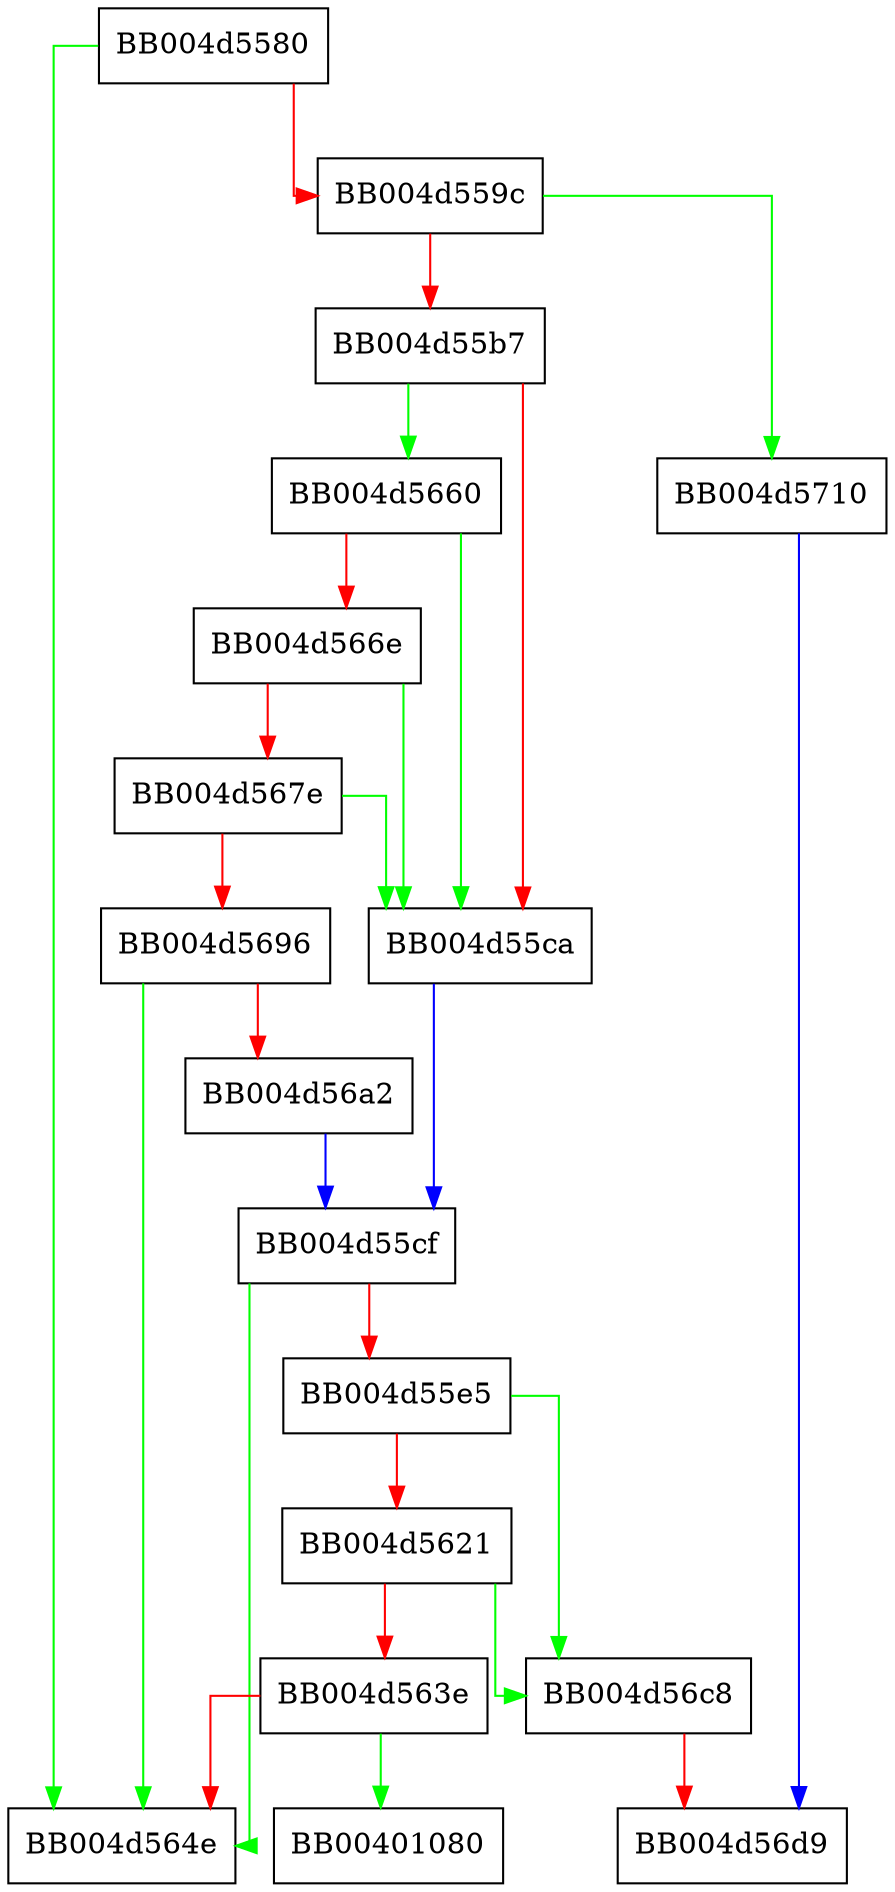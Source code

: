 digraph tls_construct_ctos_padding {
  node [shape="box"];
  graph [splines=ortho];
  BB004d5580 -> BB004d564e [color="green"];
  BB004d5580 -> BB004d559c [color="red"];
  BB004d559c -> BB004d5710 [color="green"];
  BB004d559c -> BB004d55b7 [color="red"];
  BB004d55b7 -> BB004d5660 [color="green"];
  BB004d55b7 -> BB004d55ca [color="red"];
  BB004d55ca -> BB004d55cf [color="blue"];
  BB004d55cf -> BB004d564e [color="green"];
  BB004d55cf -> BB004d55e5 [color="red"];
  BB004d55e5 -> BB004d56c8 [color="green"];
  BB004d55e5 -> BB004d5621 [color="red"];
  BB004d5621 -> BB004d56c8 [color="green"];
  BB004d5621 -> BB004d563e [color="red"];
  BB004d563e -> BB00401080 [color="green"];
  BB004d563e -> BB004d564e [color="red"];
  BB004d5660 -> BB004d55ca [color="green"];
  BB004d5660 -> BB004d566e [color="red"];
  BB004d566e -> BB004d55ca [color="green"];
  BB004d566e -> BB004d567e [color="red"];
  BB004d567e -> BB004d55ca [color="green"];
  BB004d567e -> BB004d5696 [color="red"];
  BB004d5696 -> BB004d564e [color="green"];
  BB004d5696 -> BB004d56a2 [color="red"];
  BB004d56a2 -> BB004d55cf [color="blue"];
  BB004d56c8 -> BB004d56d9 [color="red"];
  BB004d5710 -> BB004d56d9 [color="blue"];
}